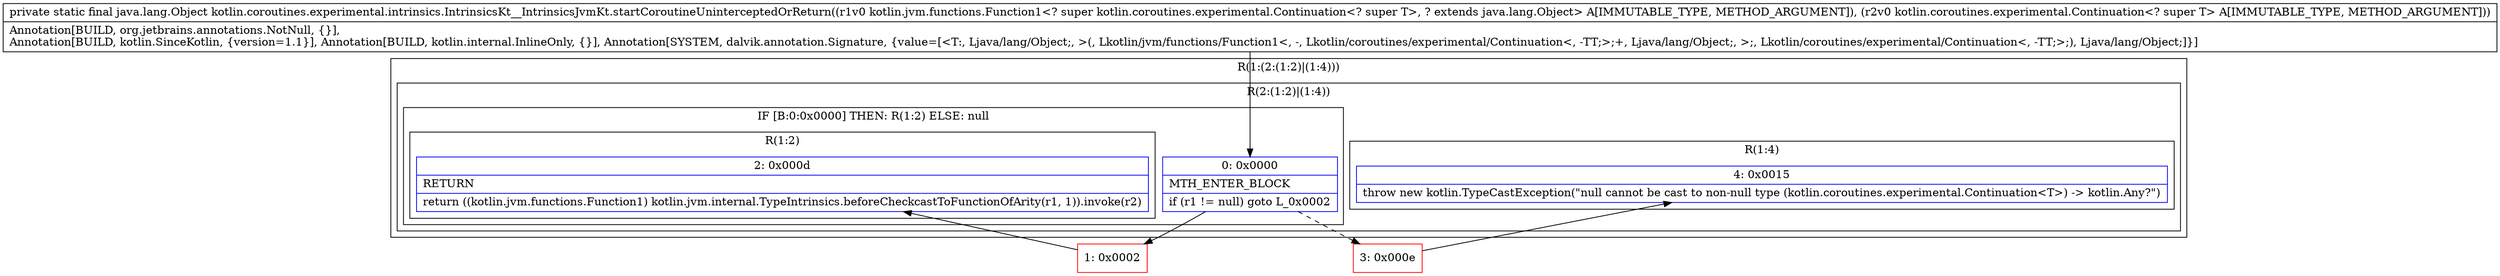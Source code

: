digraph "CFG forkotlin.coroutines.experimental.intrinsics.IntrinsicsKt__IntrinsicsJvmKt.startCoroutineUninterceptedOrReturn(Lkotlin\/jvm\/functions\/Function1;Lkotlin\/coroutines\/experimental\/Continuation;)Ljava\/lang\/Object;" {
subgraph cluster_Region_91327720 {
label = "R(1:(2:(1:2)|(1:4)))";
node [shape=record,color=blue];
subgraph cluster_Region_412909990 {
label = "R(2:(1:2)|(1:4))";
node [shape=record,color=blue];
subgraph cluster_IfRegion_427001029 {
label = "IF [B:0:0x0000] THEN: R(1:2) ELSE: null";
node [shape=record,color=blue];
Node_0 [shape=record,label="{0\:\ 0x0000|MTH_ENTER_BLOCK\l|if (r1 != null) goto L_0x0002\l}"];
subgraph cluster_Region_1970506048 {
label = "R(1:2)";
node [shape=record,color=blue];
Node_2 [shape=record,label="{2\:\ 0x000d|RETURN\l|return ((kotlin.jvm.functions.Function1) kotlin.jvm.internal.TypeIntrinsics.beforeCheckcastToFunctionOfArity(r1, 1)).invoke(r2)\l}"];
}
}
subgraph cluster_Region_2087476682 {
label = "R(1:4)";
node [shape=record,color=blue];
Node_4 [shape=record,label="{4\:\ 0x0015|throw new kotlin.TypeCastException(\"null cannot be cast to non\-null type (kotlin.coroutines.experimental.Continuation\<T\>) \-\> kotlin.Any?\")\l}"];
}
}
}
Node_1 [shape=record,color=red,label="{1\:\ 0x0002}"];
Node_3 [shape=record,color=red,label="{3\:\ 0x000e}"];
MethodNode[shape=record,label="{private static final java.lang.Object kotlin.coroutines.experimental.intrinsics.IntrinsicsKt__IntrinsicsJvmKt.startCoroutineUninterceptedOrReturn((r1v0 kotlin.jvm.functions.Function1\<? super kotlin.coroutines.experimental.Continuation\<? super T\>, ? extends java.lang.Object\> A[IMMUTABLE_TYPE, METHOD_ARGUMENT]), (r2v0 kotlin.coroutines.experimental.Continuation\<? super T\> A[IMMUTABLE_TYPE, METHOD_ARGUMENT]))  | Annotation[BUILD, org.jetbrains.annotations.NotNull, \{\}], \lAnnotation[BUILD, kotlin.SinceKotlin, \{version=1.1\}], Annotation[BUILD, kotlin.internal.InlineOnly, \{\}], Annotation[SYSTEM, dalvik.annotation.Signature, \{value=[\<T:, Ljava\/lang\/Object;, \>(, Lkotlin\/jvm\/functions\/Function1\<, \-, Lkotlin\/coroutines\/experimental\/Continuation\<, \-TT;\>;+, Ljava\/lang\/Object;, \>;, Lkotlin\/coroutines\/experimental\/Continuation\<, \-TT;\>;), Ljava\/lang\/Object;]\}]\l}"];
MethodNode -> Node_0;
Node_0 -> Node_1;
Node_0 -> Node_3[style=dashed];
Node_1 -> Node_2;
Node_3 -> Node_4;
}

